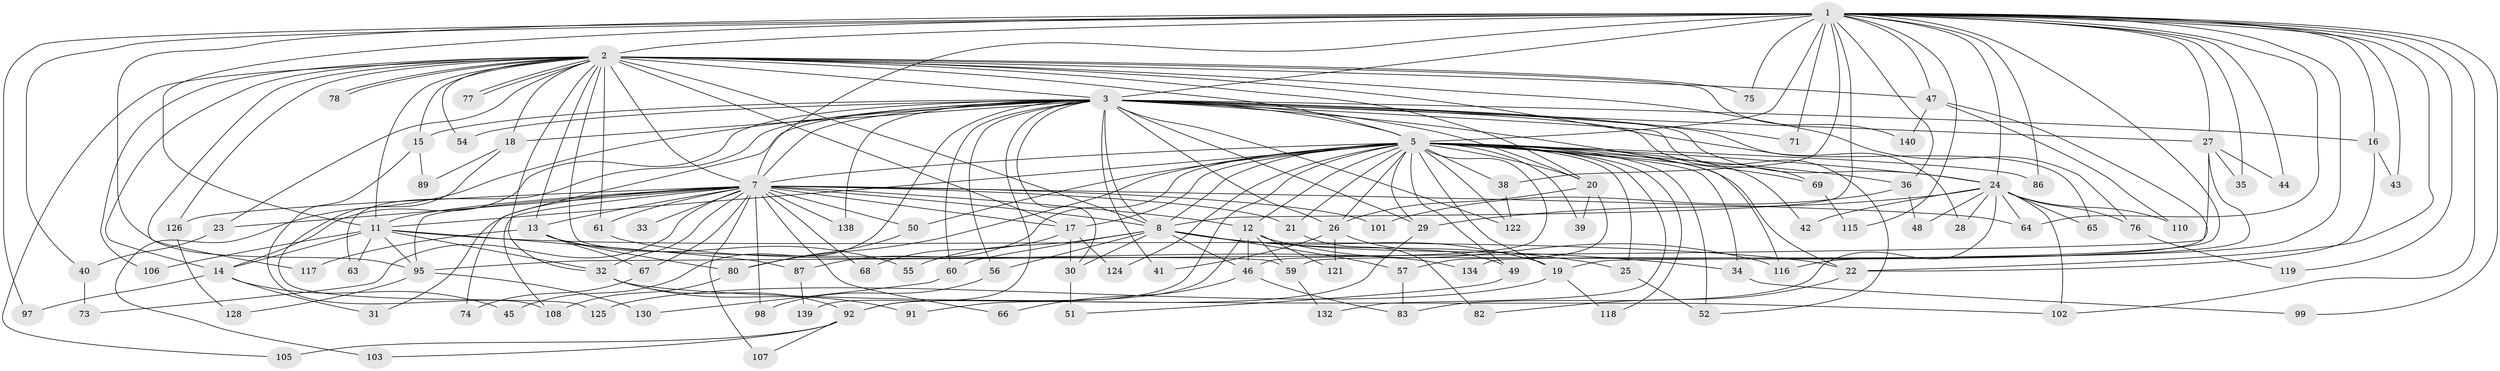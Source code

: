// original degree distribution, {22: 0.0070921985815602835, 35: 0.0070921985815602835, 19: 0.014184397163120567, 26: 0.014184397163120567, 21: 0.014184397163120567, 20: 0.0070921985815602835, 23: 0.0070921985815602835, 11: 0.0070921985815602835, 7: 0.0070921985815602835, 4: 0.06382978723404255, 6: 0.0425531914893617, 5: 0.04964539007092199, 3: 0.23404255319148937, 12: 0.0070921985815602835, 2: 0.5177304964539007}
// Generated by graph-tools (version 1.1) at 2025/41/03/06/25 10:41:35]
// undirected, 105 vertices, 238 edges
graph export_dot {
graph [start="1"]
  node [color=gray90,style=filled];
  1 [super="+6"];
  2 [super="+70"];
  3 [super="+4"];
  5 [super="+10"];
  7 [super="+9"];
  8 [super="+88"];
  11 [super="+85"];
  12 [super="+136"];
  13 [super="+53"];
  14 [super="+114"];
  15 [super="+62"];
  16 [super="+131"];
  17 [super="+37"];
  18;
  19 [super="+96"];
  20 [super="+93"];
  21;
  22 [super="+123"];
  23;
  24 [super="+81"];
  25;
  26 [super="+94"];
  27 [super="+141"];
  28;
  29 [super="+137"];
  30 [super="+58"];
  31;
  32 [super="+113"];
  33;
  34;
  35;
  36;
  38;
  39;
  40;
  41;
  42;
  43;
  44;
  45;
  46 [super="+84"];
  47 [super="+72"];
  48;
  49;
  50;
  51 [super="+133"];
  52 [super="+79"];
  54;
  55;
  56;
  57;
  59 [super="+111"];
  60 [super="+135"];
  61;
  63;
  64 [super="+109"];
  65;
  66;
  67;
  68;
  69;
  71;
  73;
  74;
  75;
  76;
  77;
  78;
  80 [super="+104"];
  82;
  83 [super="+90"];
  86;
  87;
  89;
  91;
  92 [super="+100"];
  95 [super="+120"];
  97;
  98;
  99;
  101;
  102 [super="+112"];
  103;
  105;
  106;
  107;
  108 [super="+129"];
  110;
  115;
  116;
  117;
  118;
  119;
  121;
  122 [super="+127"];
  124;
  125;
  126;
  128;
  130;
  132;
  134;
  138;
  139;
  140;
  1 -- 2 [weight=2];
  1 -- 3 [weight=4];
  1 -- 5 [weight=4];
  1 -- 7 [weight=4];
  1 -- 8 [weight=3];
  1 -- 16;
  1 -- 22;
  1 -- 36;
  1 -- 44;
  1 -- 47;
  1 -- 64;
  1 -- 71;
  1 -- 75;
  1 -- 95;
  1 -- 102;
  1 -- 115;
  1 -- 11;
  1 -- 19;
  1 -- 86;
  1 -- 24;
  1 -- 27;
  1 -- 97;
  1 -- 35;
  1 -- 99;
  1 -- 38;
  1 -- 40;
  1 -- 43;
  1 -- 116;
  1 -- 119;
  2 -- 3 [weight=2];
  2 -- 5 [weight=2];
  2 -- 7 [weight=2];
  2 -- 8;
  2 -- 13 [weight=2];
  2 -- 14;
  2 -- 17;
  2 -- 18;
  2 -- 23;
  2 -- 28;
  2 -- 47 [weight=2];
  2 -- 54;
  2 -- 59;
  2 -- 61;
  2 -- 76;
  2 -- 77;
  2 -- 77;
  2 -- 78;
  2 -- 78;
  2 -- 105;
  2 -- 106;
  2 -- 117;
  2 -- 126;
  2 -- 140;
  2 -- 75;
  2 -- 11;
  2 -- 15;
  2 -- 32;
  2 -- 20;
  3 -- 5 [weight=4];
  3 -- 7 [weight=4];
  3 -- 8 [weight=2];
  3 -- 18;
  3 -- 24;
  3 -- 45;
  3 -- 52;
  3 -- 54;
  3 -- 71;
  3 -- 116;
  3 -- 138;
  3 -- 139;
  3 -- 65;
  3 -- 69;
  3 -- 74;
  3 -- 15;
  3 -- 16;
  3 -- 20;
  3 -- 27;
  3 -- 122;
  3 -- 103;
  3 -- 41;
  3 -- 56;
  3 -- 60;
  3 -- 63;
  3 -- 14;
  3 -- 26;
  3 -- 30;
  3 -- 29;
  5 -- 7 [weight=4];
  5 -- 8 [weight=2];
  5 -- 11;
  5 -- 25;
  5 -- 29;
  5 -- 34;
  5 -- 36;
  5 -- 38;
  5 -- 39;
  5 -- 46;
  5 -- 49;
  5 -- 50;
  5 -- 69;
  5 -- 118;
  5 -- 124;
  5 -- 132;
  5 -- 12;
  5 -- 80;
  5 -- 20;
  5 -- 21;
  5 -- 86;
  5 -- 87;
  5 -- 26;
  5 -- 92;
  5 -- 42;
  5 -- 52;
  5 -- 19;
  5 -- 122;
  5 -- 24;
  5 -- 17;
  5 -- 22;
  7 -- 8 [weight=2];
  7 -- 11;
  7 -- 31;
  7 -- 33 [weight=2];
  7 -- 66;
  7 -- 67;
  7 -- 68;
  7 -- 73;
  7 -- 98;
  7 -- 101;
  7 -- 138;
  7 -- 12;
  7 -- 13;
  7 -- 17;
  7 -- 21;
  7 -- 23;
  7 -- 32;
  7 -- 107;
  7 -- 108;
  7 -- 50;
  7 -- 61;
  7 -- 126;
  7 -- 64;
  7 -- 95;
  8 -- 19;
  8 -- 25;
  8 -- 30;
  8 -- 34;
  8 -- 55;
  8 -- 56;
  8 -- 57;
  8 -- 60 [weight=2];
  8 -- 46;
  11 -- 14;
  11 -- 22;
  11 -- 32;
  11 -- 63;
  11 -- 87;
  11 -- 95;
  11 -- 106;
  12 -- 46;
  12 -- 92;
  12 -- 121;
  12 -- 59;
  12 -- 116;
  13 -- 67;
  13 -- 80;
  13 -- 117;
  13 -- 55;
  14 -- 31;
  14 -- 45;
  14 -- 97;
  15 -- 89;
  15 -- 108;
  16 -- 43;
  16 -- 22;
  17 -- 30;
  17 -- 124;
  17 -- 68;
  18 -- 89;
  18 -- 125;
  19 -- 118;
  19 -- 125;
  20 -- 26;
  20 -- 39;
  20 -- 57;
  21 -- 82;
  22 -- 82;
  23 -- 40;
  24 -- 28;
  24 -- 29;
  24 -- 42;
  24 -- 48;
  24 -- 64;
  24 -- 65;
  24 -- 76;
  24 -- 102;
  24 -- 110;
  24 -- 83;
  25 -- 52;
  26 -- 41;
  26 -- 49;
  26 -- 121;
  27 -- 35;
  27 -- 44;
  27 -- 134;
  27 -- 95;
  29 -- 91;
  30 -- 51 [weight=2];
  32 -- 91;
  32 -- 102;
  32 -- 92;
  34 -- 99;
  36 -- 48;
  36 -- 101;
  38 -- 122;
  40 -- 73;
  46 -- 66;
  46 -- 83;
  47 -- 59;
  47 -- 110;
  47 -- 140;
  49 -- 51;
  50 -- 80;
  56 -- 98;
  57 -- 83;
  59 -- 132;
  60 -- 130;
  61 -- 134;
  67 -- 74;
  69 -- 115;
  76 -- 119;
  80 -- 108;
  87 -- 139;
  92 -- 103;
  92 -- 105;
  92 -- 107;
  95 -- 130;
  95 -- 128;
  126 -- 128;
}

